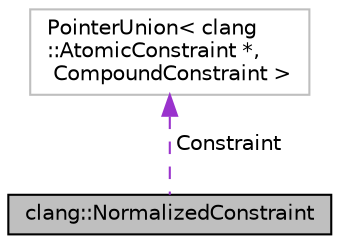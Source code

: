 digraph "clang::NormalizedConstraint"
{
 // LATEX_PDF_SIZE
  bgcolor="transparent";
  edge [fontname="Helvetica",fontsize="10",labelfontname="Helvetica",labelfontsize="10"];
  node [fontname="Helvetica",fontsize="10",shape=record];
  Node1 [label="clang::NormalizedConstraint",height=0.2,width=0.4,color="black", fillcolor="grey75", style="filled", fontcolor="black",tooltip="A normalized constraint, as defined in C++ [temp.constr.normal], is either an atomic constraint,..."];
  Node2 -> Node1 [dir="back",color="darkorchid3",fontsize="10",style="dashed",label=" Constraint" ,fontname="Helvetica"];
  Node2 [label="PointerUnion\< clang\l::AtomicConstraint *,\l CompoundConstraint \>",height=0.2,width=0.4,color="grey75",tooltip=" "];
}
